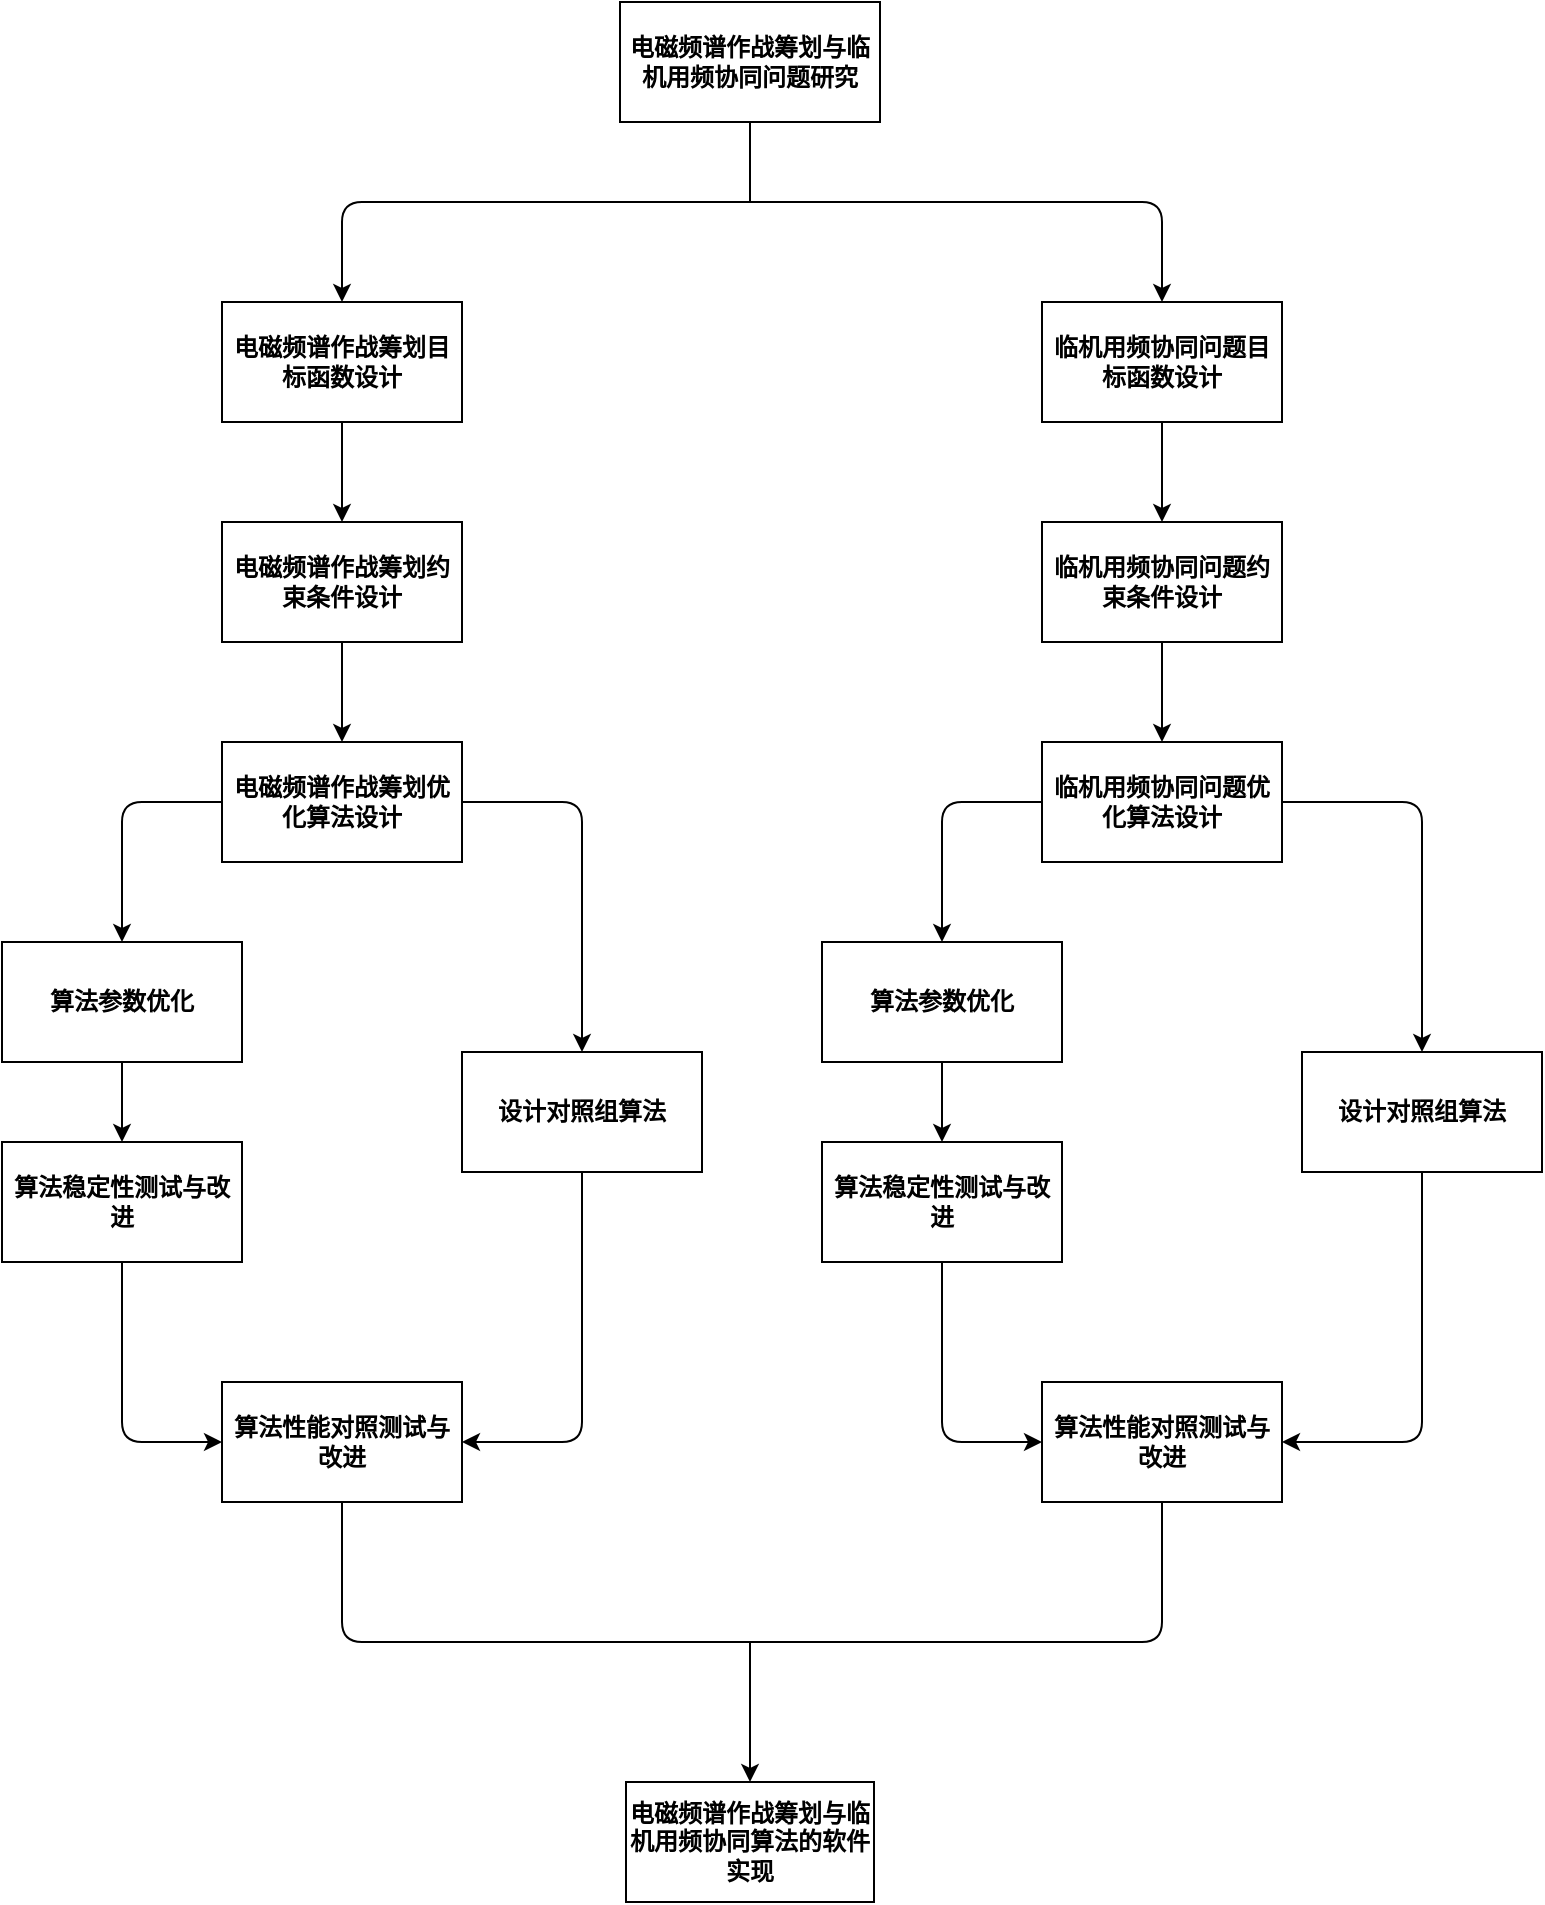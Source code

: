 <mxfile version="13.10.1" type="github">
  <diagram id="C5RBs43oDa-KdzZeNtuy" name="Page-1">
    <mxGraphModel dx="1038" dy="577" grid="1" gridSize="10" guides="1" tooltips="1" connect="1" arrows="1" fold="1" page="1" pageScale="1" pageWidth="827" pageHeight="1169" math="0" shadow="0">
      <root>
        <mxCell id="WIyWlLk6GJQsqaUBKTNV-0" />
        <mxCell id="WIyWlLk6GJQsqaUBKTNV-1" parent="WIyWlLk6GJQsqaUBKTNV-0" />
        <mxCell id="zuE7izCA91phrK3vpjOw-0" value="&lt;b&gt;&lt;span&gt;电磁频谱作战筹划与临机用频协同问题研究&lt;/span&gt;&lt;/b&gt;" style="rounded=0;whiteSpace=wrap;html=1;" vertex="1" parent="WIyWlLk6GJQsqaUBKTNV-1">
          <mxGeometry x="349" y="30" width="130" height="60" as="geometry" />
        </mxCell>
        <mxCell id="zuE7izCA91phrK3vpjOw-27" value="" style="edgeStyle=orthogonalEdgeStyle;rounded=0;orthogonalLoop=1;jettySize=auto;html=1;" edge="1" parent="WIyWlLk6GJQsqaUBKTNV-1" source="zuE7izCA91phrK3vpjOw-4" target="zuE7izCA91phrK3vpjOw-7">
          <mxGeometry relative="1" as="geometry" />
        </mxCell>
        <mxCell id="zuE7izCA91phrK3vpjOw-4" value="&lt;b&gt;&lt;span&gt;电磁频谱作战筹划目标函数设计&lt;/span&gt;&lt;/b&gt;" style="rounded=0;whiteSpace=wrap;html=1;" vertex="1" parent="WIyWlLk6GJQsqaUBKTNV-1">
          <mxGeometry x="150" y="180" width="120" height="60" as="geometry" />
        </mxCell>
        <mxCell id="zuE7izCA91phrK3vpjOw-29" value="" style="edgeStyle=orthogonalEdgeStyle;rounded=0;orthogonalLoop=1;jettySize=auto;html=1;" edge="1" parent="WIyWlLk6GJQsqaUBKTNV-1" source="zuE7izCA91phrK3vpjOw-5" target="zuE7izCA91phrK3vpjOw-6">
          <mxGeometry relative="1" as="geometry" />
        </mxCell>
        <mxCell id="zuE7izCA91phrK3vpjOw-5" value="&lt;b&gt;&lt;span&gt;临机用频协同问题目标函数设计&lt;/span&gt;&lt;/b&gt;" style="rounded=0;whiteSpace=wrap;html=1;" vertex="1" parent="WIyWlLk6GJQsqaUBKTNV-1">
          <mxGeometry x="560" y="180" width="120" height="60" as="geometry" />
        </mxCell>
        <mxCell id="zuE7izCA91phrK3vpjOw-30" value="" style="edgeStyle=orthogonalEdgeStyle;rounded=0;orthogonalLoop=1;jettySize=auto;html=1;" edge="1" parent="WIyWlLk6GJQsqaUBKTNV-1" source="zuE7izCA91phrK3vpjOw-6" target="zuE7izCA91phrK3vpjOw-9">
          <mxGeometry relative="1" as="geometry" />
        </mxCell>
        <mxCell id="zuE7izCA91phrK3vpjOw-6" value="&lt;b&gt;&lt;span&gt;&lt;b&gt;&lt;span&gt;临机用频协同问题&lt;/span&gt;&lt;/b&gt;约束条件设计&lt;/span&gt;&lt;/b&gt;" style="rounded=0;whiteSpace=wrap;html=1;" vertex="1" parent="WIyWlLk6GJQsqaUBKTNV-1">
          <mxGeometry x="560" y="290" width="120" height="60" as="geometry" />
        </mxCell>
        <mxCell id="zuE7izCA91phrK3vpjOw-28" value="" style="edgeStyle=orthogonalEdgeStyle;rounded=0;orthogonalLoop=1;jettySize=auto;html=1;" edge="1" parent="WIyWlLk6GJQsqaUBKTNV-1" source="zuE7izCA91phrK3vpjOw-7" target="zuE7izCA91phrK3vpjOw-8">
          <mxGeometry relative="1" as="geometry" />
        </mxCell>
        <mxCell id="zuE7izCA91phrK3vpjOw-7" value="&lt;b&gt;&lt;span&gt;电磁频谱作战筹划约束条件设计&lt;/span&gt;&lt;/b&gt;" style="rounded=0;whiteSpace=wrap;html=1;" vertex="1" parent="WIyWlLk6GJQsqaUBKTNV-1">
          <mxGeometry x="150" y="290" width="120" height="60" as="geometry" />
        </mxCell>
        <mxCell id="zuE7izCA91phrK3vpjOw-8" value="&lt;b&gt;&lt;span&gt;电磁频谱作战筹划优化算法设计&lt;/span&gt;&lt;/b&gt;" style="rounded=0;whiteSpace=wrap;html=1;" vertex="1" parent="WIyWlLk6GJQsqaUBKTNV-1">
          <mxGeometry x="150" y="400" width="120" height="60" as="geometry" />
        </mxCell>
        <mxCell id="zuE7izCA91phrK3vpjOw-9" value="&lt;b&gt;&lt;span&gt;&lt;b&gt;&lt;span&gt;临机用频协同问题&lt;/span&gt;&lt;/b&gt;优化算法设计&lt;/span&gt;&lt;/b&gt;" style="rounded=0;whiteSpace=wrap;html=1;" vertex="1" parent="WIyWlLk6GJQsqaUBKTNV-1">
          <mxGeometry x="560" y="400" width="120" height="60" as="geometry" />
        </mxCell>
        <mxCell id="zuE7izCA91phrK3vpjOw-36" value="" style="edgeStyle=orthogonalEdgeStyle;rounded=0;orthogonalLoop=1;jettySize=auto;html=1;" edge="1" parent="WIyWlLk6GJQsqaUBKTNV-1" source="zuE7izCA91phrK3vpjOw-11" target="zuE7izCA91phrK3vpjOw-15">
          <mxGeometry relative="1" as="geometry" />
        </mxCell>
        <mxCell id="zuE7izCA91phrK3vpjOw-11" value="&lt;b&gt;算法参数优化&lt;/b&gt;" style="whiteSpace=wrap;html=1;" vertex="1" parent="WIyWlLk6GJQsqaUBKTNV-1">
          <mxGeometry x="40" y="500" width="120" height="60" as="geometry" />
        </mxCell>
        <mxCell id="zuE7izCA91phrK3vpjOw-39" value="" style="edgeStyle=orthogonalEdgeStyle;rounded=0;orthogonalLoop=1;jettySize=auto;html=1;" edge="1" parent="WIyWlLk6GJQsqaUBKTNV-1" source="zuE7izCA91phrK3vpjOw-12" target="zuE7izCA91phrK3vpjOw-16">
          <mxGeometry relative="1" as="geometry" />
        </mxCell>
        <mxCell id="zuE7izCA91phrK3vpjOw-12" value="&lt;b&gt;算法参数优化&lt;/b&gt;" style="whiteSpace=wrap;html=1;" vertex="1" parent="WIyWlLk6GJQsqaUBKTNV-1">
          <mxGeometry x="450" y="500" width="120" height="60" as="geometry" />
        </mxCell>
        <mxCell id="zuE7izCA91phrK3vpjOw-13" value="&lt;b&gt;设计对照组算法&lt;/b&gt;" style="whiteSpace=wrap;html=1;" vertex="1" parent="WIyWlLk6GJQsqaUBKTNV-1">
          <mxGeometry x="270" y="555" width="120" height="60" as="geometry" />
        </mxCell>
        <mxCell id="zuE7izCA91phrK3vpjOw-14" value="&lt;b&gt;设计对照组算法&lt;/b&gt;" style="whiteSpace=wrap;html=1;" vertex="1" parent="WIyWlLk6GJQsqaUBKTNV-1">
          <mxGeometry x="690" y="555" width="120" height="60" as="geometry" />
        </mxCell>
        <mxCell id="zuE7izCA91phrK3vpjOw-15" value="&lt;b&gt;算法稳定性测试与改进&lt;/b&gt;" style="whiteSpace=wrap;html=1;" vertex="1" parent="WIyWlLk6GJQsqaUBKTNV-1">
          <mxGeometry x="40" y="600" width="120" height="60" as="geometry" />
        </mxCell>
        <mxCell id="zuE7izCA91phrK3vpjOw-16" value="&lt;b&gt;算法稳定性测试与改进&lt;/b&gt;" style="whiteSpace=wrap;html=1;" vertex="1" parent="WIyWlLk6GJQsqaUBKTNV-1">
          <mxGeometry x="450" y="600" width="120" height="60" as="geometry" />
        </mxCell>
        <mxCell id="zuE7izCA91phrK3vpjOw-17" value="&lt;b&gt;算法性能对照测试与改进&lt;/b&gt;" style="rounded=0;whiteSpace=wrap;html=1;" vertex="1" parent="WIyWlLk6GJQsqaUBKTNV-1">
          <mxGeometry x="150" y="720" width="120" height="60" as="geometry" />
        </mxCell>
        <mxCell id="zuE7izCA91phrK3vpjOw-19" value="&lt;b&gt;&lt;span&gt;电磁频谱作战筹划与临机用频协同&lt;/span&gt;算法的软件实现&lt;/b&gt;" style="rounded=0;whiteSpace=wrap;html=1;" vertex="1" parent="WIyWlLk6GJQsqaUBKTNV-1">
          <mxGeometry x="352" y="920" width="124" height="60" as="geometry" />
        </mxCell>
        <mxCell id="zuE7izCA91phrK3vpjOw-20" value="&lt;b&gt;算法性能对照测试与改进&lt;/b&gt;" style="rounded=0;whiteSpace=wrap;html=1;" vertex="1" parent="WIyWlLk6GJQsqaUBKTNV-1">
          <mxGeometry x="560" y="720" width="120" height="60" as="geometry" />
        </mxCell>
        <mxCell id="zuE7izCA91phrK3vpjOw-26" value="" style="endArrow=classic;html=1;entryX=0.5;entryY=0;entryDx=0;entryDy=0;" edge="1" parent="WIyWlLk6GJQsqaUBKTNV-1" target="zuE7izCA91phrK3vpjOw-5">
          <mxGeometry width="50" height="50" relative="1" as="geometry">
            <mxPoint x="410" y="130" as="sourcePoint" />
            <mxPoint x="440" y="250" as="targetPoint" />
            <Array as="points">
              <mxPoint x="620" y="130" />
            </Array>
          </mxGeometry>
        </mxCell>
        <mxCell id="zuE7izCA91phrK3vpjOw-31" value="" style="endArrow=classic;html=1;entryX=0.5;entryY=0;entryDx=0;entryDy=0;" edge="1" parent="WIyWlLk6GJQsqaUBKTNV-1" target="zuE7izCA91phrK3vpjOw-4">
          <mxGeometry width="50" height="50" relative="1" as="geometry">
            <mxPoint x="410" y="130" as="sourcePoint" />
            <mxPoint x="440" y="250" as="targetPoint" />
            <Array as="points">
              <mxPoint x="210" y="130" />
            </Array>
          </mxGeometry>
        </mxCell>
        <mxCell id="zuE7izCA91phrK3vpjOw-34" value="" style="endArrow=classic;html=1;exitX=0;exitY=0.5;exitDx=0;exitDy=0;entryX=0.5;entryY=0;entryDx=0;entryDy=0;" edge="1" parent="WIyWlLk6GJQsqaUBKTNV-1" source="zuE7izCA91phrK3vpjOw-8" target="zuE7izCA91phrK3vpjOw-11">
          <mxGeometry width="50" height="50" relative="1" as="geometry">
            <mxPoint x="390" y="390" as="sourcePoint" />
            <mxPoint x="440" y="340" as="targetPoint" />
            <Array as="points">
              <mxPoint x="100" y="430" />
            </Array>
          </mxGeometry>
        </mxCell>
        <mxCell id="zuE7izCA91phrK3vpjOw-35" value="" style="endArrow=classic;html=1;exitX=1;exitY=0.5;exitDx=0;exitDy=0;entryX=0.5;entryY=0;entryDx=0;entryDy=0;" edge="1" parent="WIyWlLk6GJQsqaUBKTNV-1" source="zuE7izCA91phrK3vpjOw-8" target="zuE7izCA91phrK3vpjOw-13">
          <mxGeometry width="50" height="50" relative="1" as="geometry">
            <mxPoint x="390" y="510" as="sourcePoint" />
            <mxPoint x="440" y="460" as="targetPoint" />
            <Array as="points">
              <mxPoint x="330" y="430" />
            </Array>
          </mxGeometry>
        </mxCell>
        <mxCell id="zuE7izCA91phrK3vpjOw-37" value="" style="endArrow=classic;html=1;exitX=0;exitY=0.5;exitDx=0;exitDy=0;entryX=0.5;entryY=0;entryDx=0;entryDy=0;" edge="1" parent="WIyWlLk6GJQsqaUBKTNV-1" source="zuE7izCA91phrK3vpjOw-9" target="zuE7izCA91phrK3vpjOw-12">
          <mxGeometry width="50" height="50" relative="1" as="geometry">
            <mxPoint x="390" y="540" as="sourcePoint" />
            <mxPoint x="440" y="490" as="targetPoint" />
            <Array as="points">
              <mxPoint x="510" y="430" />
            </Array>
          </mxGeometry>
        </mxCell>
        <mxCell id="zuE7izCA91phrK3vpjOw-38" value="" style="endArrow=classic;html=1;exitX=1;exitY=0.5;exitDx=0;exitDy=0;entryX=0.5;entryY=0;entryDx=0;entryDy=0;" edge="1" parent="WIyWlLk6GJQsqaUBKTNV-1" source="zuE7izCA91phrK3vpjOw-9" target="zuE7izCA91phrK3vpjOw-14">
          <mxGeometry width="50" height="50" relative="1" as="geometry">
            <mxPoint x="390" y="540" as="sourcePoint" />
            <mxPoint x="440" y="490" as="targetPoint" />
            <Array as="points">
              <mxPoint x="750" y="430" />
            </Array>
          </mxGeometry>
        </mxCell>
        <mxCell id="zuE7izCA91phrK3vpjOw-40" value="" style="endArrow=classic;html=1;exitX=0.5;exitY=1;exitDx=0;exitDy=0;entryX=1;entryY=0.5;entryDx=0;entryDy=0;" edge="1" parent="WIyWlLk6GJQsqaUBKTNV-1" source="zuE7izCA91phrK3vpjOw-13" target="zuE7izCA91phrK3vpjOw-17">
          <mxGeometry width="50" height="50" relative="1" as="geometry">
            <mxPoint x="390" y="680" as="sourcePoint" />
            <mxPoint x="440" y="630" as="targetPoint" />
            <Array as="points">
              <mxPoint x="330" y="750" />
            </Array>
          </mxGeometry>
        </mxCell>
        <mxCell id="zuE7izCA91phrK3vpjOw-41" value="" style="endArrow=classic;html=1;exitX=0.5;exitY=1;exitDx=0;exitDy=0;entryX=0;entryY=0.5;entryDx=0;entryDy=0;" edge="1" parent="WIyWlLk6GJQsqaUBKTNV-1" source="zuE7izCA91phrK3vpjOw-15" target="zuE7izCA91phrK3vpjOw-17">
          <mxGeometry width="50" height="50" relative="1" as="geometry">
            <mxPoint x="390" y="680" as="sourcePoint" />
            <mxPoint x="440" y="630" as="targetPoint" />
            <Array as="points">
              <mxPoint x="100" y="750" />
            </Array>
          </mxGeometry>
        </mxCell>
        <mxCell id="zuE7izCA91phrK3vpjOw-42" value="" style="endArrow=classic;html=1;exitX=0.5;exitY=1;exitDx=0;exitDy=0;entryX=0;entryY=0.5;entryDx=0;entryDy=0;" edge="1" parent="WIyWlLk6GJQsqaUBKTNV-1" source="zuE7izCA91phrK3vpjOw-16" target="zuE7izCA91phrK3vpjOw-20">
          <mxGeometry width="50" height="50" relative="1" as="geometry">
            <mxPoint x="430" y="750" as="sourcePoint" />
            <mxPoint x="480" y="700" as="targetPoint" />
            <Array as="points">
              <mxPoint x="510" y="750" />
            </Array>
          </mxGeometry>
        </mxCell>
        <mxCell id="zuE7izCA91phrK3vpjOw-43" value="" style="endArrow=classic;html=1;exitX=0.5;exitY=1;exitDx=0;exitDy=0;entryX=1;entryY=0.5;entryDx=0;entryDy=0;" edge="1" parent="WIyWlLk6GJQsqaUBKTNV-1" source="zuE7izCA91phrK3vpjOw-14" target="zuE7izCA91phrK3vpjOw-20">
          <mxGeometry width="50" height="50" relative="1" as="geometry">
            <mxPoint x="430" y="750" as="sourcePoint" />
            <mxPoint x="480" y="700" as="targetPoint" />
            <Array as="points">
              <mxPoint x="750" y="750" />
            </Array>
          </mxGeometry>
        </mxCell>
        <mxCell id="zuE7izCA91phrK3vpjOw-47" value="" style="endArrow=classic;html=1;entryX=0.5;entryY=0;entryDx=0;entryDy=0;" edge="1" parent="WIyWlLk6GJQsqaUBKTNV-1" target="zuE7izCA91phrK3vpjOw-19">
          <mxGeometry width="50" height="50" relative="1" as="geometry">
            <mxPoint x="414" y="850" as="sourcePoint" />
            <mxPoint x="480" y="820" as="targetPoint" />
          </mxGeometry>
        </mxCell>
        <mxCell id="zuE7izCA91phrK3vpjOw-49" value="" style="endArrow=none;html=1;exitX=0.5;exitY=1;exitDx=0;exitDy=0;" edge="1" parent="WIyWlLk6GJQsqaUBKTNV-1" source="zuE7izCA91phrK3vpjOw-17">
          <mxGeometry width="50" height="50" relative="1" as="geometry">
            <mxPoint x="430" y="870" as="sourcePoint" />
            <mxPoint x="410" y="850" as="targetPoint" />
            <Array as="points">
              <mxPoint x="210" y="850" />
            </Array>
          </mxGeometry>
        </mxCell>
        <mxCell id="zuE7izCA91phrK3vpjOw-50" value="" style="endArrow=none;html=1;exitX=0.5;exitY=1;exitDx=0;exitDy=0;" edge="1" parent="WIyWlLk6GJQsqaUBKTNV-1" source="zuE7izCA91phrK3vpjOw-20">
          <mxGeometry width="50" height="50" relative="1" as="geometry">
            <mxPoint x="430" y="730" as="sourcePoint" />
            <mxPoint x="410" y="850" as="targetPoint" />
            <Array as="points">
              <mxPoint x="620" y="850" />
            </Array>
          </mxGeometry>
        </mxCell>
        <mxCell id="zuE7izCA91phrK3vpjOw-51" value="" style="endArrow=none;html=1;exitX=0.5;exitY=1;exitDx=0;exitDy=0;" edge="1" parent="WIyWlLk6GJQsqaUBKTNV-1" source="zuE7izCA91phrK3vpjOw-0">
          <mxGeometry width="50" height="50" relative="1" as="geometry">
            <mxPoint x="430" y="270" as="sourcePoint" />
            <mxPoint x="414" y="130" as="targetPoint" />
          </mxGeometry>
        </mxCell>
      </root>
    </mxGraphModel>
  </diagram>
</mxfile>
